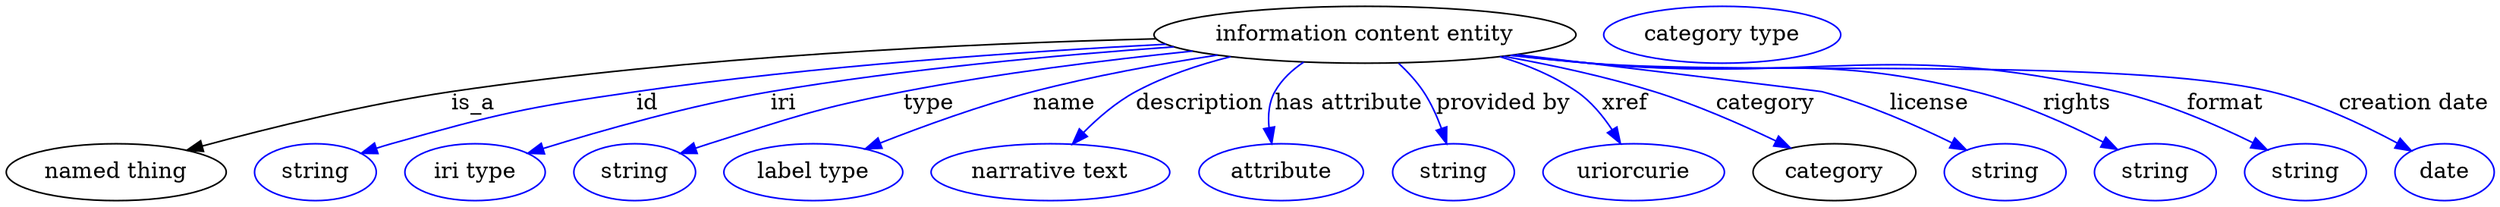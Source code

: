 digraph {
	graph [bb="0,0,1571.7,123"];
	node [label="\N"];
	"information content entity"	[height=0.5,
		label="information content entity",
		pos="857.54,105",
		width=3.7011];
	"named thing"	[height=0.5,
		pos="69.544,18",
		width=1.9318];
	"information content entity" -> "named thing"	[label=is_a,
		lp="295.54,61.5",
		pos="e,114.19,31.882 725.63,102.38 608.45,99.425 432.82,91.268 281.54,69 227.34,61.021 166.58,46.058 124.06,34.572"];
	id	[color=blue,
		height=0.5,
		label=string,
		pos="195.54,18",
		width=1.0652];
	"information content entity" -> id	[color=blue,
		label=id,
		lp="405.54,61.5",
		pos="e,224.54,29.954 731.88,98.952 639.36,94.135 510.67,85.138 398.54,69 328.83,58.967 311.33,55.131 243.54,36 240.44,35.124 237.24,34.151 \
234.05,33.129",
		style=solid];
	iri	[color=blue,
		height=0.5,
		label="iri type",
		pos="296.54,18",
		width=1.2277];
	"information content entity" -> iri	[color=blue,
		label=iri,
		lp="491.54,61.5",
		pos="e,329.91,29.942 736.94,97.318 663.36,92.103 567.61,83.28 483.54,69 433.36,60.476 377.1,44.535 339.52,32.939",
		style=solid];
	type	[color=blue,
		height=0.5,
		label=string,
		pos="397.54,18",
		width=1.0652];
	"information content entity" -> type	[color=blue,
		label=type,
		lp="582.54,61.5",
		pos="e,426.5,29.898 748.48,94.653 693.61,88.996 626.23,80.6 566.54,69 511.4,58.285 498.11,52.901 444.54,36 441.79,35.131 438.96,34.201 \
436.11,33.24",
		style=solid];
	name	[color=blue,
		height=0.5,
		label="label type",
		pos="510.54,18",
		width=1.5707];
	"information content entity" -> name	[color=blue,
		label=name,
		lp="668.54,61.5",
		pos="e,543.19,32.737 764.44,92.113 727.98,86.497 686,78.833 648.54,69 615.73,60.383 579.72,47.204 552.71,36.54",
		style=solid];
	description	[color=blue,
		height=0.5,
		label="narrative text",
		pos="660.54,18",
		width=2.0943];
	"information content entity" -> description	[color=blue,
		label=description,
		lp="753.04,61.5",
		pos="e,673.84,35.782 771.56,91.139 751.42,86.019 730.6,78.894 712.54,69 700.7,62.511 689.61,52.619 680.74,43.342",
		style=solid];
	"has attribute"	[color=blue,
		height=0.5,
		label=attribute,
		pos="805.54,18",
		width=1.4443];
	"information content entity" -> "has attribute"	[color=blue,
		label="has attribute",
		lp="847.54,61.5",
		pos="e,799.08,36.221 818.73,87.651 811.45,82.752 804.8,76.601 800.54,69 796.69,62.118 796.19,53.863 797.14,46.061",
		style=solid];
	"provided by"	[color=blue,
		height=0.5,
		label=string,
		pos="913.54,18",
		width=1.0652];
	"information content entity" -> "provided by"	[color=blue,
		label="provided by",
		lp="945.04,61.5",
		pos="e,909.13,36.115 878.86,86.928 884.51,81.632 890.23,75.474 894.54,69 899.25,61.938 903.02,53.545 905.92,45.671",
		style=solid];
	xref	[color=blue,
		height=0.5,
		label=uriorcurie,
		pos="1027.5,18",
		width=1.5887];
	"information content entity" -> xref	[color=blue,
		label=xref,
		lp="1022,61.5",
		pos="e,1019.1,36.236 942.88,91.133 959.95,86.039 977.07,78.927 991.54,69 1000.5,62.829 1008.1,53.638 1013.9,44.813",
		style=solid];
	category	[height=0.5,
		pos="1154.5,18",
		width=1.4263];
	"information content entity" -> category	[color=blue,
		label=category,
		lp="1111,61.5",
		pos="e,1126.6,33.349 945.1,91.372 975.67,85.885 1010,78.499 1040.5,69 1067,60.791 1095.5,48.285 1117.4,37.834",
		style=solid];
	license	[color=blue,
		height=0.5,
		label=string,
		pos="1262.5,18",
		width=1.0652];
	"information content entity" -> license	[color=blue,
		label=license,
		lp="1214.5,61.5",
		pos="e,1237.9,32.069 953.64,92.442 1037.3,82.372 1145.3,69.323 1146.5,69 1175.3,61.246 1206.1,47.674 1228.8,36.626",
		style=solid];
	rights	[color=blue,
		height=0.5,
		label=string,
		pos="1357.5,18",
		width=1.0652];
	"information content entity" -> rights	[color=blue,
		label=rights,
		lp="1308,61.5",
		pos="e,1333.9,32.207 951.43,92.149 967.47,90.3 983.97,88.505 999.54,87 1107.8,76.534 1138,95.215 1243.5,69 1272.2,61.888 1302.7,48.145 \
1324.9,36.864",
		style=solid];
	format	[color=blue,
		height=0.5,
		label=string,
		pos="1452.5,18",
		width=1.0652];
	"information content entity" -> format	[color=blue,
		label=format,
		lp="1402,61.5",
		pos="e,1428.3,32.115 950.26,92.016 966.66,90.149 983.59,88.383 999.54,87 1147.6,74.158 1188.7,102.28 1333.5,69 1363.7,62.077 1395.9,48.09 \
1419.2,36.666",
		style=solid];
	"creation date"	[color=blue,
		height=0.5,
		label=date,
		pos="1540.5,18",
		width=0.86659];
	"information content entity" -> "creation date"	[color=blue,
		label="creation date",
		lp="1521,61.5",
		pos="e,1519.5,31.535 949.48,91.94 966.12,90.058 983.33,88.307 999.54,87 1095.1,79.297 1337.3,91.244 1430.5,69 1459,62.215 1489.1,47.998 \
1510.6,36.452",
		style=solid];
	"named thing_category"	[color=blue,
		height=0.5,
		label="category type",
		pos="1083.5,105",
		width=2.0762];
}
